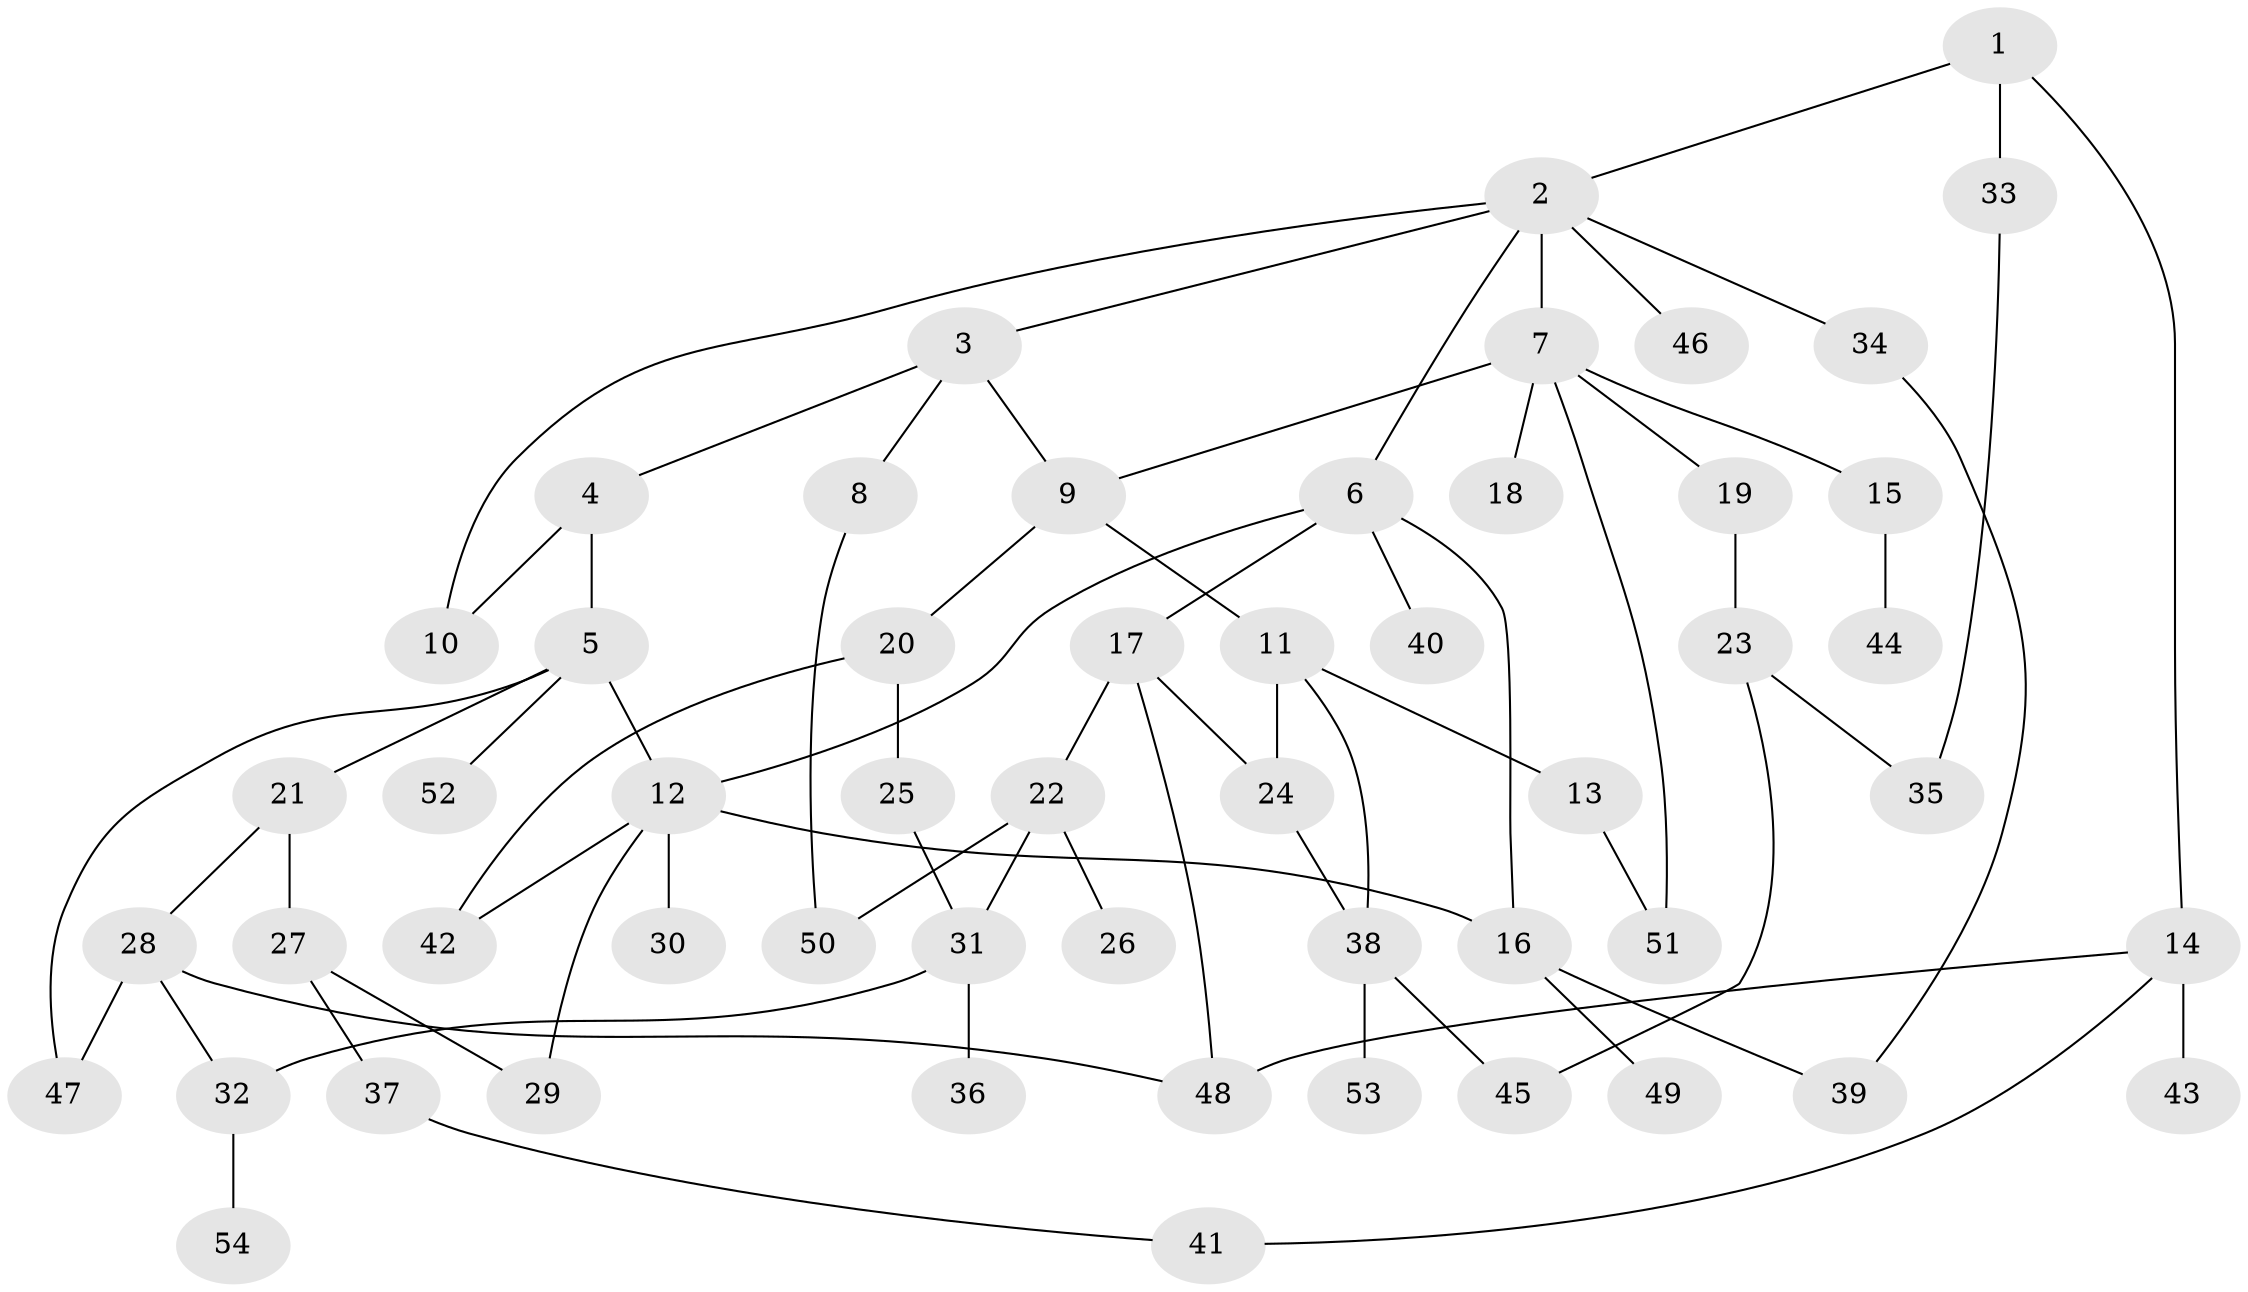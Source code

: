 // coarse degree distribution, {5: 0.06060606060606061, 6: 0.12121212121212122, 3: 0.24242424242424243, 4: 0.15151515151515152, 2: 0.24242424242424243, 1: 0.18181818181818182}
// Generated by graph-tools (version 1.1) at 2025/41/03/06/25 10:41:30]
// undirected, 54 vertices, 72 edges
graph export_dot {
graph [start="1"]
  node [color=gray90,style=filled];
  1;
  2;
  3;
  4;
  5;
  6;
  7;
  8;
  9;
  10;
  11;
  12;
  13;
  14;
  15;
  16;
  17;
  18;
  19;
  20;
  21;
  22;
  23;
  24;
  25;
  26;
  27;
  28;
  29;
  30;
  31;
  32;
  33;
  34;
  35;
  36;
  37;
  38;
  39;
  40;
  41;
  42;
  43;
  44;
  45;
  46;
  47;
  48;
  49;
  50;
  51;
  52;
  53;
  54;
  1 -- 2;
  1 -- 14;
  1 -- 33;
  2 -- 3;
  2 -- 6;
  2 -- 7;
  2 -- 34;
  2 -- 46;
  2 -- 10;
  3 -- 4;
  3 -- 8;
  3 -- 9;
  4 -- 5;
  4 -- 10;
  5 -- 21;
  5 -- 52;
  5 -- 12;
  5 -- 47;
  6 -- 12;
  6 -- 16;
  6 -- 17;
  6 -- 40;
  7 -- 15;
  7 -- 18;
  7 -- 19;
  7 -- 9;
  7 -- 51;
  8 -- 50;
  9 -- 11;
  9 -- 20;
  11 -- 13;
  11 -- 24;
  11 -- 38;
  12 -- 30;
  12 -- 42;
  12 -- 16;
  12 -- 29;
  13 -- 51;
  14 -- 41;
  14 -- 43;
  14 -- 48;
  15 -- 44;
  16 -- 49;
  16 -- 39;
  17 -- 22;
  17 -- 48;
  17 -- 24;
  19 -- 23;
  20 -- 25;
  20 -- 42;
  21 -- 27;
  21 -- 28;
  22 -- 26;
  22 -- 50;
  22 -- 31;
  23 -- 35;
  23 -- 45;
  24 -- 38;
  25 -- 31;
  27 -- 29;
  27 -- 37;
  28 -- 47;
  28 -- 32;
  28 -- 48;
  31 -- 32;
  31 -- 36;
  32 -- 54;
  33 -- 35;
  34 -- 39;
  37 -- 41;
  38 -- 45;
  38 -- 53;
}
